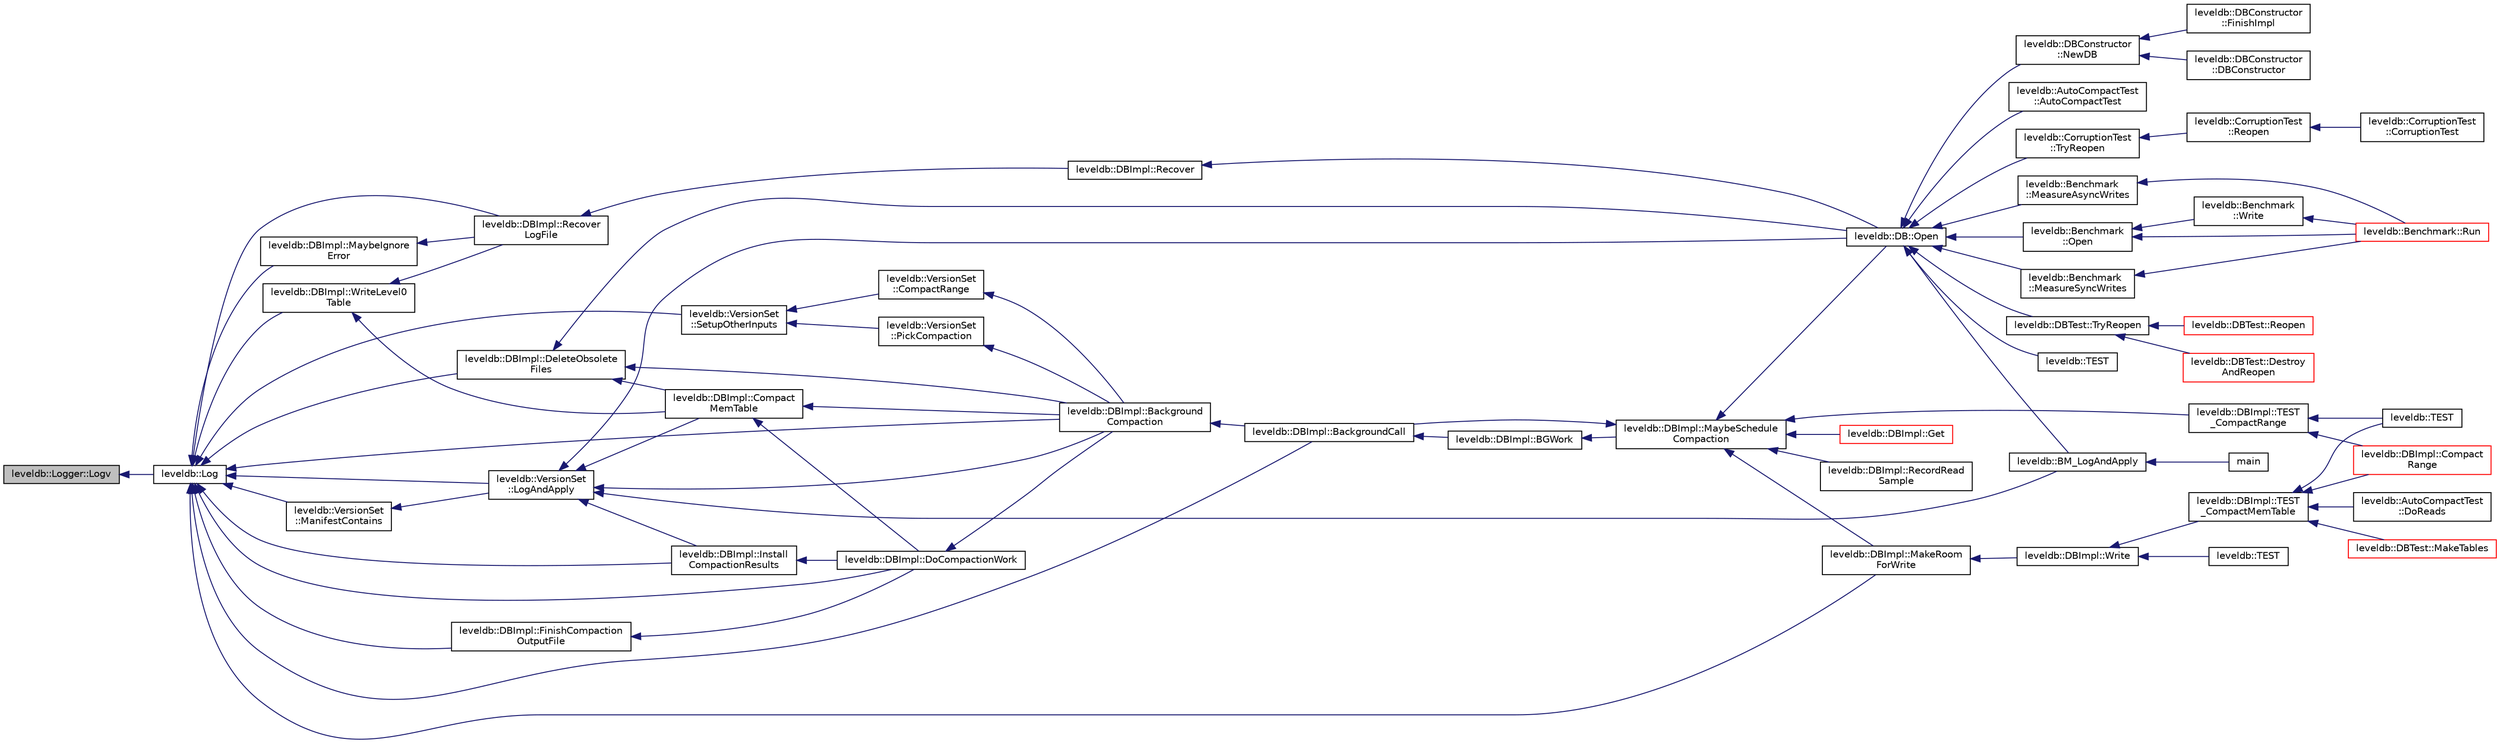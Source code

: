digraph "leveldb::Logger::Logv"
{
  edge [fontname="Helvetica",fontsize="10",labelfontname="Helvetica",labelfontsize="10"];
  node [fontname="Helvetica",fontsize="10",shape=record];
  rankdir="LR";
  Node1 [label="leveldb::Logger::Logv",height=0.2,width=0.4,color="black", fillcolor="grey75", style="filled" fontcolor="black"];
  Node1 -> Node2 [dir="back",color="midnightblue",fontsize="10",style="solid"];
  Node2 [label="leveldb::Log",height=0.2,width=0.4,color="black", fillcolor="white", style="filled",URL="$namespaceleveldb.html#aeba9623ceee38be99bed2bc1ae082954"];
  Node2 -> Node3 [dir="back",color="midnightblue",fontsize="10",style="solid"];
  Node3 [label="leveldb::DBImpl::MaybeIgnore\lError",height=0.2,width=0.4,color="black", fillcolor="white", style="filled",URL="$classleveldb_1_1_d_b_impl.html#ac957f408efe2e4a110ef3e45760bd5bf"];
  Node3 -> Node4 [dir="back",color="midnightblue",fontsize="10",style="solid"];
  Node4 [label="leveldb::DBImpl::Recover\lLogFile",height=0.2,width=0.4,color="black", fillcolor="white", style="filled",URL="$classleveldb_1_1_d_b_impl.html#ac9e2ce8c5013d78ba19e8417f94fdad8"];
  Node4 -> Node5 [dir="back",color="midnightblue",fontsize="10",style="solid"];
  Node5 [label="leveldb::DBImpl::Recover",height=0.2,width=0.4,color="black", fillcolor="white", style="filled",URL="$classleveldb_1_1_d_b_impl.html#aa9a573026c03e8485471f583316943b0"];
  Node5 -> Node6 [dir="back",color="midnightblue",fontsize="10",style="solid"];
  Node6 [label="leveldb::DB::Open",height=0.2,width=0.4,color="black", fillcolor="white", style="filled",URL="$classleveldb_1_1_d_b.html#ac1da2b48e911287d86f3a3bfa0f851fe"];
  Node6 -> Node7 [dir="back",color="midnightblue",fontsize="10",style="solid"];
  Node7 [label="leveldb::AutoCompactTest\l::AutoCompactTest",height=0.2,width=0.4,color="black", fillcolor="white", style="filled",URL="$classleveldb_1_1_auto_compact_test.html#a31fe0ded855f188fac1650c70849760c"];
  Node6 -> Node8 [dir="back",color="midnightblue",fontsize="10",style="solid"];
  Node8 [label="leveldb::CorruptionTest\l::TryReopen",height=0.2,width=0.4,color="black", fillcolor="white", style="filled",URL="$classleveldb_1_1_corruption_test.html#aaba7c05f06400ef45d1af5cb95f66a57"];
  Node8 -> Node9 [dir="back",color="midnightblue",fontsize="10",style="solid"];
  Node9 [label="leveldb::CorruptionTest\l::Reopen",height=0.2,width=0.4,color="black", fillcolor="white", style="filled",URL="$classleveldb_1_1_corruption_test.html#aa2051faee6b6542d35ebdcf99918a713"];
  Node9 -> Node10 [dir="back",color="midnightblue",fontsize="10",style="solid"];
  Node10 [label="leveldb::CorruptionTest\l::CorruptionTest",height=0.2,width=0.4,color="black", fillcolor="white", style="filled",URL="$classleveldb_1_1_corruption_test.html#a9940767db260b1e4e60b8bcedc50217c"];
  Node6 -> Node11 [dir="back",color="midnightblue",fontsize="10",style="solid"];
  Node11 [label="leveldb::Benchmark\l::Open",height=0.2,width=0.4,color="black", fillcolor="white", style="filled",URL="$classleveldb_1_1_benchmark.html#a89a3b0da75e6cd2ffb879358e5dd82a6"];
  Node11 -> Node12 [dir="back",color="midnightblue",fontsize="10",style="solid"];
  Node12 [label="leveldb::Benchmark::Run",height=0.2,width=0.4,color="red", fillcolor="white", style="filled",URL="$classleveldb_1_1_benchmark.html#a2f262afa0c7d10fcf531fe9657fba490"];
  Node11 -> Node13 [dir="back",color="midnightblue",fontsize="10",style="solid"];
  Node13 [label="leveldb::Benchmark\l::Write",height=0.2,width=0.4,color="black", fillcolor="white", style="filled",URL="$classleveldb_1_1_benchmark.html#a86876b2882d9015610330e69acfdff0d"];
  Node13 -> Node12 [dir="back",color="midnightblue",fontsize="10",style="solid"];
  Node6 -> Node14 [dir="back",color="midnightblue",fontsize="10",style="solid"];
  Node14 [label="leveldb::Benchmark\l::MeasureAsyncWrites",height=0.2,width=0.4,color="black", fillcolor="white", style="filled",URL="$classleveldb_1_1_benchmark.html#a93f93835e288185005d25cf08037bed9"];
  Node14 -> Node12 [dir="back",color="midnightblue",fontsize="10",style="solid"];
  Node6 -> Node15 [dir="back",color="midnightblue",fontsize="10",style="solid"];
  Node15 [label="leveldb::Benchmark\l::MeasureSyncWrites",height=0.2,width=0.4,color="black", fillcolor="white", style="filled",URL="$classleveldb_1_1_benchmark.html#ac7b13fb940cff41f5acc5dc99d93d36c"];
  Node15 -> Node12 [dir="back",color="midnightblue",fontsize="10",style="solid"];
  Node6 -> Node16 [dir="back",color="midnightblue",fontsize="10",style="solid"];
  Node16 [label="leveldb::DBTest::TryReopen",height=0.2,width=0.4,color="black", fillcolor="white", style="filled",URL="$classleveldb_1_1_d_b_test.html#aee588b2d13db6be2a651a8fabeac5c79"];
  Node16 -> Node17 [dir="back",color="midnightblue",fontsize="10",style="solid"];
  Node17 [label="leveldb::DBTest::Reopen",height=0.2,width=0.4,color="red", fillcolor="white", style="filled",URL="$classleveldb_1_1_d_b_test.html#a38170a082cbc71fb446408ff5634c797"];
  Node16 -> Node18 [dir="back",color="midnightblue",fontsize="10",style="solid"];
  Node18 [label="leveldb::DBTest::Destroy\lAndReopen",height=0.2,width=0.4,color="red", fillcolor="white", style="filled",URL="$classleveldb_1_1_d_b_test.html#ab798a43e7feab6dddc8fa1eb7a5f61f6"];
  Node6 -> Node19 [dir="back",color="midnightblue",fontsize="10",style="solid"];
  Node19 [label="leveldb::TEST",height=0.2,width=0.4,color="black", fillcolor="white", style="filled",URL="$namespaceleveldb.html#a88d6fdcb16ed4edc65da40f383e6f23b"];
  Node6 -> Node20 [dir="back",color="midnightblue",fontsize="10",style="solid"];
  Node20 [label="leveldb::BM_LogAndApply",height=0.2,width=0.4,color="black", fillcolor="white", style="filled",URL="$namespaceleveldb.html#af9cf6ec167c9b6f25fd050ab6fb67a90"];
  Node20 -> Node21 [dir="back",color="midnightblue",fontsize="10",style="solid"];
  Node21 [label="main",height=0.2,width=0.4,color="black", fillcolor="white", style="filled",URL="$db__test_8cc.html#a3c04138a5bfe5d72780bb7e82a18e627"];
  Node6 -> Node22 [dir="back",color="midnightblue",fontsize="10",style="solid"];
  Node22 [label="leveldb::DBConstructor\l::NewDB",height=0.2,width=0.4,color="black", fillcolor="white", style="filled",URL="$classleveldb_1_1_d_b_constructor.html#ac48bfe871db8558b57427843465e6c65"];
  Node22 -> Node23 [dir="back",color="midnightblue",fontsize="10",style="solid"];
  Node23 [label="leveldb::DBConstructor\l::DBConstructor",height=0.2,width=0.4,color="black", fillcolor="white", style="filled",URL="$classleveldb_1_1_d_b_constructor.html#ae27ecdd7732629b08c25a63f82dfd4a9"];
  Node22 -> Node24 [dir="back",color="midnightblue",fontsize="10",style="solid"];
  Node24 [label="leveldb::DBConstructor\l::FinishImpl",height=0.2,width=0.4,color="black", fillcolor="white", style="filled",URL="$classleveldb_1_1_d_b_constructor.html#a554d8e348d9135ff72a43a03c647c261"];
  Node2 -> Node25 [dir="back",color="midnightblue",fontsize="10",style="solid"];
  Node25 [label="leveldb::DBImpl::DeleteObsolete\lFiles",height=0.2,width=0.4,color="black", fillcolor="white", style="filled",URL="$classleveldb_1_1_d_b_impl.html#a193cbda79a60ec9d3b83991cf7be91cf"];
  Node25 -> Node26 [dir="back",color="midnightblue",fontsize="10",style="solid"];
  Node26 [label="leveldb::DBImpl::Compact\lMemTable",height=0.2,width=0.4,color="black", fillcolor="white", style="filled",URL="$classleveldb_1_1_d_b_impl.html#affe08e583b60dc854760d60f63db9364"];
  Node26 -> Node27 [dir="back",color="midnightblue",fontsize="10",style="solid"];
  Node27 [label="leveldb::DBImpl::Background\lCompaction",height=0.2,width=0.4,color="black", fillcolor="white", style="filled",URL="$classleveldb_1_1_d_b_impl.html#af8d8c2abc99da12f82a594b6a7d43e35"];
  Node27 -> Node28 [dir="back",color="midnightblue",fontsize="10",style="solid"];
  Node28 [label="leveldb::DBImpl::BackgroundCall",height=0.2,width=0.4,color="black", fillcolor="white", style="filled",URL="$classleveldb_1_1_d_b_impl.html#a0b9829a3bc7b5a119819c6b04b557ab0"];
  Node28 -> Node29 [dir="back",color="midnightblue",fontsize="10",style="solid"];
  Node29 [label="leveldb::DBImpl::BGWork",height=0.2,width=0.4,color="black", fillcolor="white", style="filled",URL="$classleveldb_1_1_d_b_impl.html#ac5e1a8fcf9852a3b3f9712f135f13fa7"];
  Node29 -> Node30 [dir="back",color="midnightblue",fontsize="10",style="solid"];
  Node30 [label="leveldb::DBImpl::MaybeSchedule\lCompaction",height=0.2,width=0.4,color="black", fillcolor="white", style="filled",URL="$classleveldb_1_1_d_b_impl.html#a91134e3ca9d5c6220dd45f19d461a831"];
  Node30 -> Node31 [dir="back",color="midnightblue",fontsize="10",style="solid"];
  Node31 [label="leveldb::DBImpl::TEST\l_CompactRange",height=0.2,width=0.4,color="black", fillcolor="white", style="filled",URL="$classleveldb_1_1_d_b_impl.html#a63fcb49466b689a534ba77d32cf84f99"];
  Node31 -> Node32 [dir="back",color="midnightblue",fontsize="10",style="solid"];
  Node32 [label="leveldb::TEST",height=0.2,width=0.4,color="black", fillcolor="white", style="filled",URL="$namespaceleveldb.html#a1da99cee14629599882010198aabfa2a"];
  Node31 -> Node33 [dir="back",color="midnightblue",fontsize="10",style="solid"];
  Node33 [label="leveldb::DBImpl::Compact\lRange",height=0.2,width=0.4,color="red", fillcolor="white", style="filled",URL="$classleveldb_1_1_d_b_impl.html#aa6df0739fc0b49380c284347e411b8ed"];
  Node30 -> Node28 [dir="back",color="midnightblue",fontsize="10",style="solid"];
  Node30 -> Node34 [dir="back",color="midnightblue",fontsize="10",style="solid"];
  Node34 [label="leveldb::DBImpl::Get",height=0.2,width=0.4,color="red", fillcolor="white", style="filled",URL="$classleveldb_1_1_d_b_impl.html#a089964ddcd1f5dc85e73499ae57be508"];
  Node30 -> Node35 [dir="back",color="midnightblue",fontsize="10",style="solid"];
  Node35 [label="leveldb::DBImpl::RecordRead\lSample",height=0.2,width=0.4,color="black", fillcolor="white", style="filled",URL="$classleveldb_1_1_d_b_impl.html#a254ae98e3425046c28ed0aa6d78b37d8"];
  Node30 -> Node36 [dir="back",color="midnightblue",fontsize="10",style="solid"];
  Node36 [label="leveldb::DBImpl::MakeRoom\lForWrite",height=0.2,width=0.4,color="black", fillcolor="white", style="filled",URL="$classleveldb_1_1_d_b_impl.html#a9439d7de053315f2f2b59c6382db6f9b"];
  Node36 -> Node37 [dir="back",color="midnightblue",fontsize="10",style="solid"];
  Node37 [label="leveldb::DBImpl::Write",height=0.2,width=0.4,color="black", fillcolor="white", style="filled",URL="$classleveldb_1_1_d_b_impl.html#ac0d0b472717099d6a02ad9dace4e8ef4"];
  Node37 -> Node38 [dir="back",color="midnightblue",fontsize="10",style="solid"];
  Node38 [label="leveldb::TEST",height=0.2,width=0.4,color="black", fillcolor="white", style="filled",URL="$namespaceleveldb.html#a25dbda5a48ec782778d331e4ccb81b6b"];
  Node37 -> Node39 [dir="back",color="midnightblue",fontsize="10",style="solid"];
  Node39 [label="leveldb::DBImpl::TEST\l_CompactMemTable",height=0.2,width=0.4,color="black", fillcolor="white", style="filled",URL="$classleveldb_1_1_d_b_impl.html#a8642703fd1398cd8e3f5f24ee0b9da23"];
  Node39 -> Node40 [dir="back",color="midnightblue",fontsize="10",style="solid"];
  Node40 [label="leveldb::AutoCompactTest\l::DoReads",height=0.2,width=0.4,color="black", fillcolor="white", style="filled",URL="$classleveldb_1_1_auto_compact_test.html#a1d1feea1aef1257e461c35eb5b51fa52"];
  Node39 -> Node32 [dir="back",color="midnightblue",fontsize="10",style="solid"];
  Node39 -> Node33 [dir="back",color="midnightblue",fontsize="10",style="solid"];
  Node39 -> Node41 [dir="back",color="midnightblue",fontsize="10",style="solid"];
  Node41 [label="leveldb::DBTest::MakeTables",height=0.2,width=0.4,color="red", fillcolor="white", style="filled",URL="$classleveldb_1_1_d_b_test.html#ace931478fa5ad2c48a8aa95a344e19fd"];
  Node30 -> Node6 [dir="back",color="midnightblue",fontsize="10",style="solid"];
  Node26 -> Node42 [dir="back",color="midnightblue",fontsize="10",style="solid"];
  Node42 [label="leveldb::DBImpl::DoCompactionWork",height=0.2,width=0.4,color="black", fillcolor="white", style="filled",URL="$classleveldb_1_1_d_b_impl.html#a75d505d0959b9efda825cf07b078d0c6"];
  Node42 -> Node27 [dir="back",color="midnightblue",fontsize="10",style="solid"];
  Node25 -> Node27 [dir="back",color="midnightblue",fontsize="10",style="solid"];
  Node25 -> Node6 [dir="back",color="midnightblue",fontsize="10",style="solid"];
  Node2 -> Node4 [dir="back",color="midnightblue",fontsize="10",style="solid"];
  Node2 -> Node43 [dir="back",color="midnightblue",fontsize="10",style="solid"];
  Node43 [label="leveldb::DBImpl::WriteLevel0\lTable",height=0.2,width=0.4,color="black", fillcolor="white", style="filled",URL="$classleveldb_1_1_d_b_impl.html#a6b1b87947df08e63ea9389722f943943"];
  Node43 -> Node4 [dir="back",color="midnightblue",fontsize="10",style="solid"];
  Node43 -> Node26 [dir="back",color="midnightblue",fontsize="10",style="solid"];
  Node2 -> Node28 [dir="back",color="midnightblue",fontsize="10",style="solid"];
  Node2 -> Node27 [dir="back",color="midnightblue",fontsize="10",style="solid"];
  Node2 -> Node44 [dir="back",color="midnightblue",fontsize="10",style="solid"];
  Node44 [label="leveldb::DBImpl::FinishCompaction\lOutputFile",height=0.2,width=0.4,color="black", fillcolor="white", style="filled",URL="$classleveldb_1_1_d_b_impl.html#af4f178de1d55d5cf05b9a5cd17d07160"];
  Node44 -> Node42 [dir="back",color="midnightblue",fontsize="10",style="solid"];
  Node2 -> Node45 [dir="back",color="midnightblue",fontsize="10",style="solid"];
  Node45 [label="leveldb::DBImpl::Install\lCompactionResults",height=0.2,width=0.4,color="black", fillcolor="white", style="filled",URL="$classleveldb_1_1_d_b_impl.html#a2c3c024febfab909b6e0741a382178ad"];
  Node45 -> Node42 [dir="back",color="midnightblue",fontsize="10",style="solid"];
  Node2 -> Node42 [dir="back",color="midnightblue",fontsize="10",style="solid"];
  Node2 -> Node36 [dir="back",color="midnightblue",fontsize="10",style="solid"];
  Node2 -> Node46 [dir="back",color="midnightblue",fontsize="10",style="solid"];
  Node46 [label="leveldb::VersionSet\l::LogAndApply",height=0.2,width=0.4,color="black", fillcolor="white", style="filled",URL="$classleveldb_1_1_version_set.html#ac1d014901be7095ace1aaec0cf391fb6"];
  Node46 -> Node26 [dir="back",color="midnightblue",fontsize="10",style="solid"];
  Node46 -> Node27 [dir="back",color="midnightblue",fontsize="10",style="solid"];
  Node46 -> Node45 [dir="back",color="midnightblue",fontsize="10",style="solid"];
  Node46 -> Node6 [dir="back",color="midnightblue",fontsize="10",style="solid"];
  Node46 -> Node20 [dir="back",color="midnightblue",fontsize="10",style="solid"];
  Node2 -> Node47 [dir="back",color="midnightblue",fontsize="10",style="solid"];
  Node47 [label="leveldb::VersionSet\l::ManifestContains",height=0.2,width=0.4,color="black", fillcolor="white", style="filled",URL="$classleveldb_1_1_version_set.html#a3c18dccd157ff74f4f3a1dbe9ed35e8f"];
  Node47 -> Node46 [dir="back",color="midnightblue",fontsize="10",style="solid"];
  Node2 -> Node48 [dir="back",color="midnightblue",fontsize="10",style="solid"];
  Node48 [label="leveldb::VersionSet\l::SetupOtherInputs",height=0.2,width=0.4,color="black", fillcolor="white", style="filled",URL="$classleveldb_1_1_version_set.html#aa9230d35e8bf13fc2f9b30f2a96f5c8a"];
  Node48 -> Node49 [dir="back",color="midnightblue",fontsize="10",style="solid"];
  Node49 [label="leveldb::VersionSet\l::PickCompaction",height=0.2,width=0.4,color="black", fillcolor="white", style="filled",URL="$classleveldb_1_1_version_set.html#a1cdc6a05e0a7df9f29b5bccd485a0219"];
  Node49 -> Node27 [dir="back",color="midnightblue",fontsize="10",style="solid"];
  Node48 -> Node50 [dir="back",color="midnightblue",fontsize="10",style="solid"];
  Node50 [label="leveldb::VersionSet\l::CompactRange",height=0.2,width=0.4,color="black", fillcolor="white", style="filled",URL="$classleveldb_1_1_version_set.html#a3a03f9a6c86e861be314cf8e01f33142"];
  Node50 -> Node27 [dir="back",color="midnightblue",fontsize="10",style="solid"];
}
